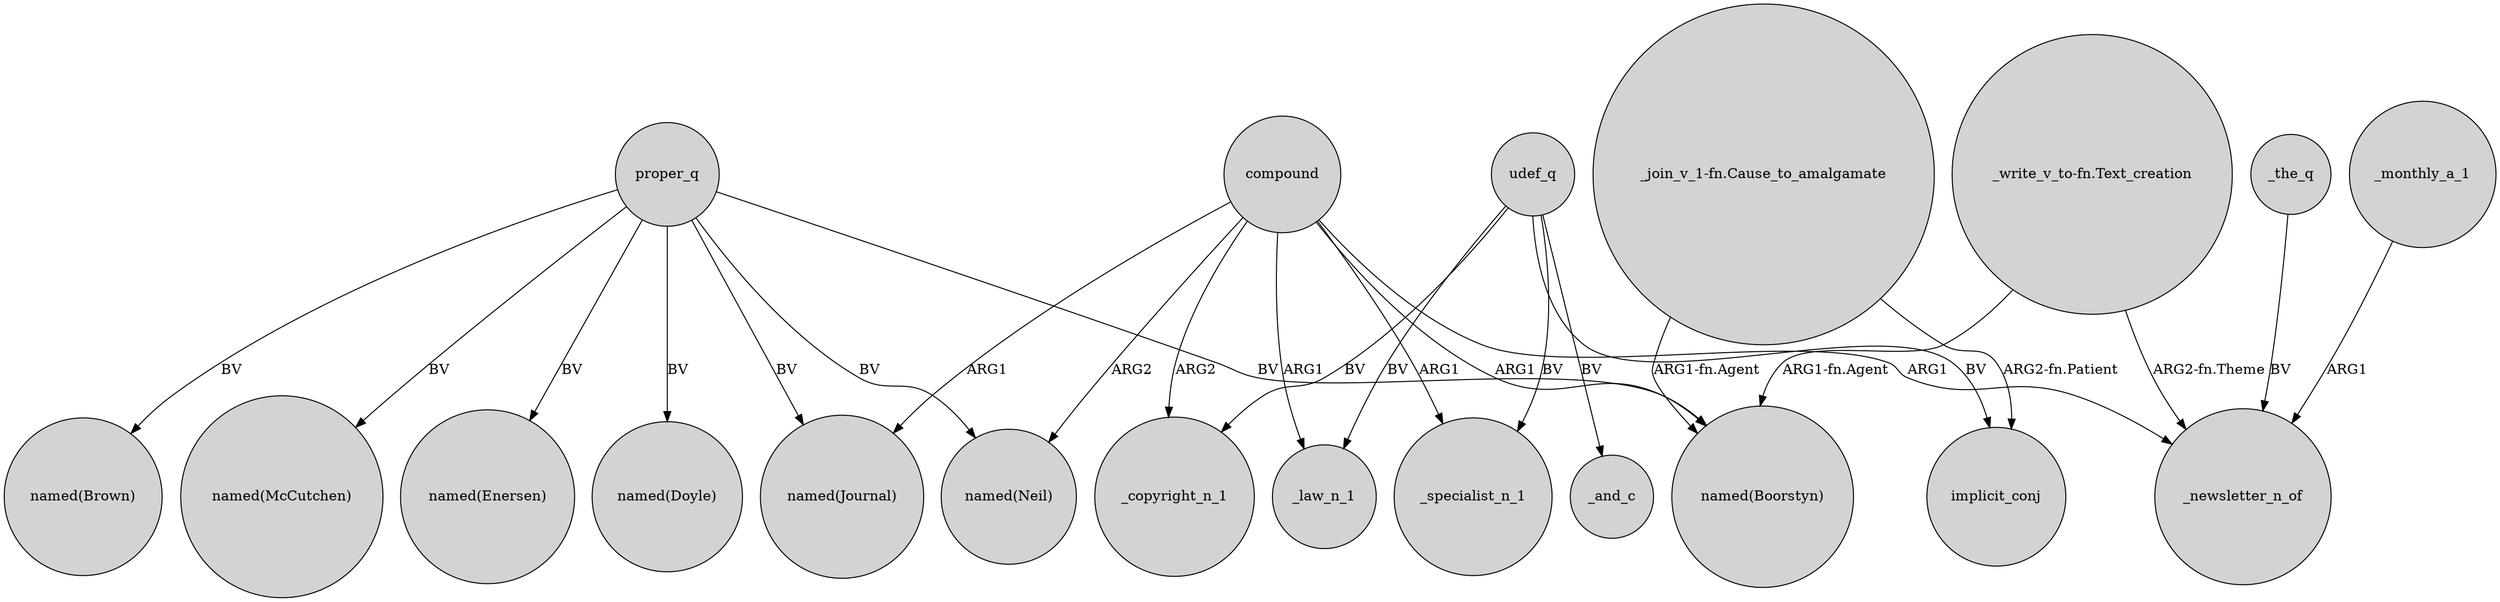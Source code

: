 digraph {
	node [shape=circle style=filled]
	udef_q -> _specialist_n_1 [label=BV]
	proper_q -> "named(Neil)" [label=BV]
	compound -> "named(Journal)" [label=ARG1]
	compound -> "named(Neil)" [label=ARG2]
	proper_q -> "named(Enersen)" [label=BV]
	compound -> _specialist_n_1 [label=ARG1]
	"_write_v_to-fn.Text_creation" -> _newsletter_n_of [label="ARG2-fn.Theme"]
	proper_q -> "named(Doyle)" [label=BV]
	"_join_v_1-fn.Cause_to_amalgamate" -> "named(Boorstyn)" [label="ARG1-fn.Agent"]
	udef_q -> _law_n_1 [label=BV]
	"_join_v_1-fn.Cause_to_amalgamate" -> implicit_conj [label="ARG2-fn.Patient"]
	udef_q -> implicit_conj [label=BV]
	proper_q -> "named(Brown)" [label=BV]
	compound -> "named(Boorstyn)" [label=ARG1]
	proper_q -> "named(Boorstyn)" [label=BV]
	_the_q -> _newsletter_n_of [label=BV]
	proper_q -> "named(McCutchen)" [label=BV]
	"_write_v_to-fn.Text_creation" -> "named(Boorstyn)" [label="ARG1-fn.Agent"]
	_monthly_a_1 -> _newsletter_n_of [label=ARG1]
	udef_q -> _copyright_n_1 [label=BV]
	compound -> _law_n_1 [label=ARG1]
	compound -> _newsletter_n_of [label=ARG1]
	udef_q -> _and_c [label=BV]
	proper_q -> "named(Journal)" [label=BV]
	compound -> _copyright_n_1 [label=ARG2]
}
